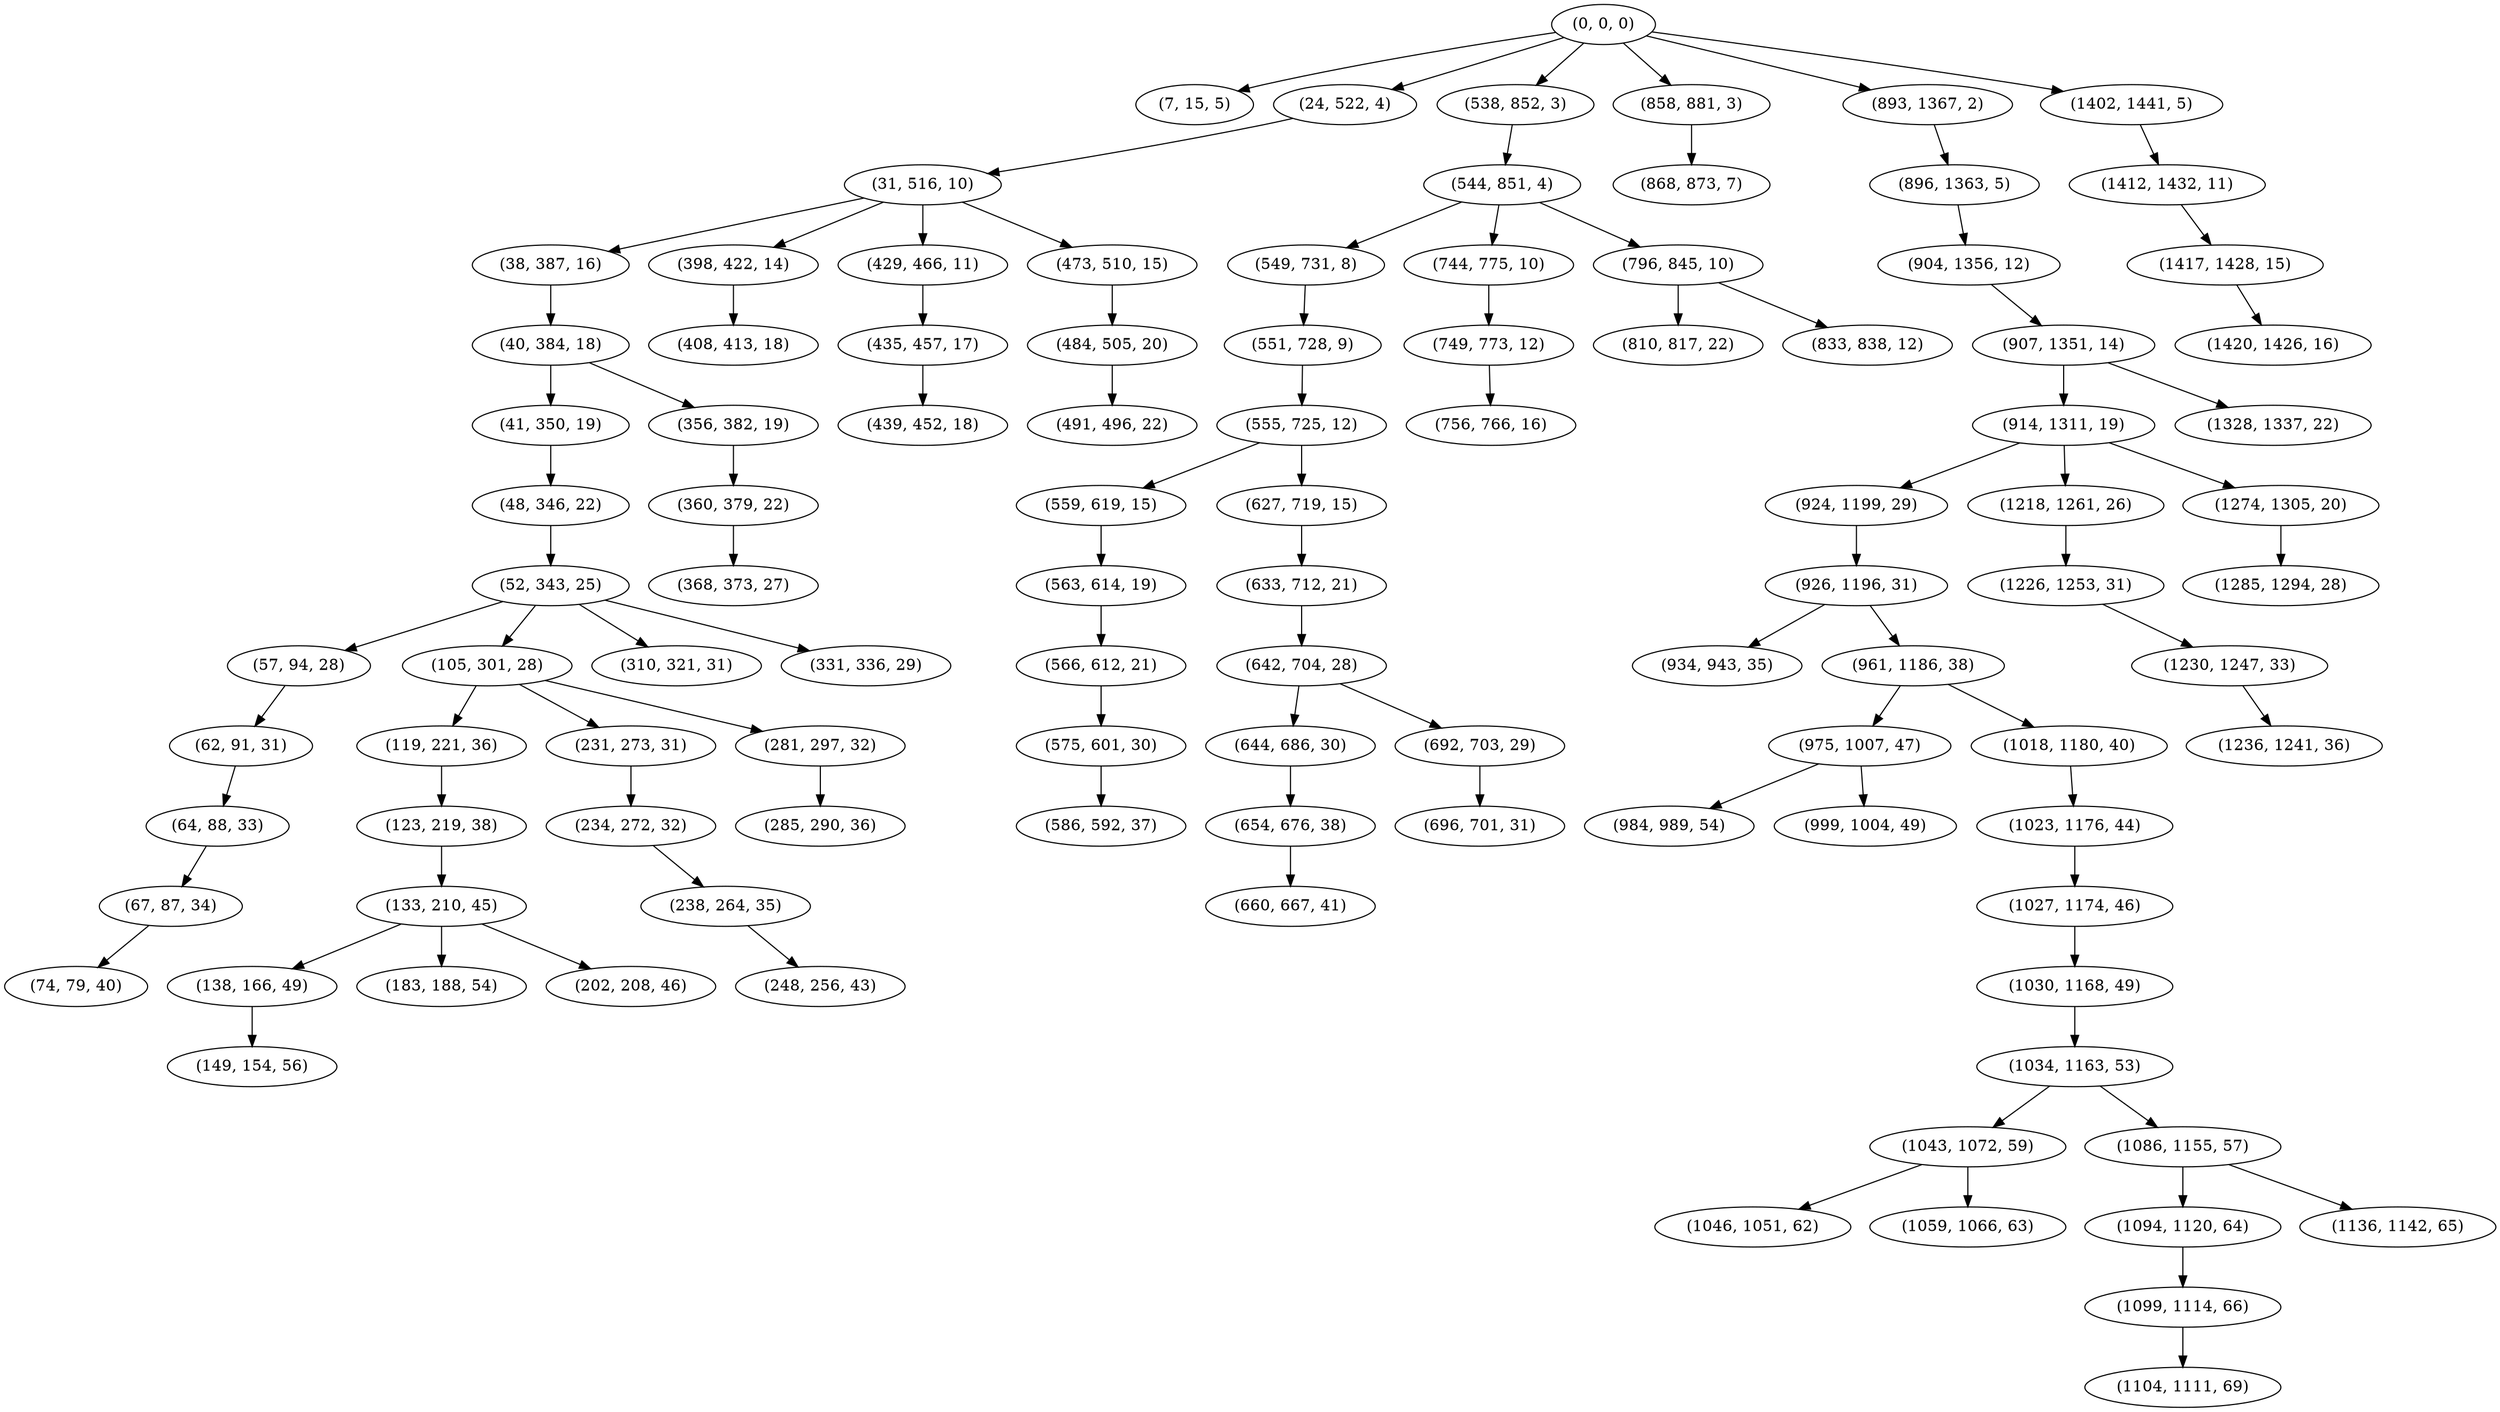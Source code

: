 digraph tree {
    "(0, 0, 0)";
    "(7, 15, 5)";
    "(24, 522, 4)";
    "(31, 516, 10)";
    "(38, 387, 16)";
    "(40, 384, 18)";
    "(41, 350, 19)";
    "(48, 346, 22)";
    "(52, 343, 25)";
    "(57, 94, 28)";
    "(62, 91, 31)";
    "(64, 88, 33)";
    "(67, 87, 34)";
    "(74, 79, 40)";
    "(105, 301, 28)";
    "(119, 221, 36)";
    "(123, 219, 38)";
    "(133, 210, 45)";
    "(138, 166, 49)";
    "(149, 154, 56)";
    "(183, 188, 54)";
    "(202, 208, 46)";
    "(231, 273, 31)";
    "(234, 272, 32)";
    "(238, 264, 35)";
    "(248, 256, 43)";
    "(281, 297, 32)";
    "(285, 290, 36)";
    "(310, 321, 31)";
    "(331, 336, 29)";
    "(356, 382, 19)";
    "(360, 379, 22)";
    "(368, 373, 27)";
    "(398, 422, 14)";
    "(408, 413, 18)";
    "(429, 466, 11)";
    "(435, 457, 17)";
    "(439, 452, 18)";
    "(473, 510, 15)";
    "(484, 505, 20)";
    "(491, 496, 22)";
    "(538, 852, 3)";
    "(544, 851, 4)";
    "(549, 731, 8)";
    "(551, 728, 9)";
    "(555, 725, 12)";
    "(559, 619, 15)";
    "(563, 614, 19)";
    "(566, 612, 21)";
    "(575, 601, 30)";
    "(586, 592, 37)";
    "(627, 719, 15)";
    "(633, 712, 21)";
    "(642, 704, 28)";
    "(644, 686, 30)";
    "(654, 676, 38)";
    "(660, 667, 41)";
    "(692, 703, 29)";
    "(696, 701, 31)";
    "(744, 775, 10)";
    "(749, 773, 12)";
    "(756, 766, 16)";
    "(796, 845, 10)";
    "(810, 817, 22)";
    "(833, 838, 12)";
    "(858, 881, 3)";
    "(868, 873, 7)";
    "(893, 1367, 2)";
    "(896, 1363, 5)";
    "(904, 1356, 12)";
    "(907, 1351, 14)";
    "(914, 1311, 19)";
    "(924, 1199, 29)";
    "(926, 1196, 31)";
    "(934, 943, 35)";
    "(961, 1186, 38)";
    "(975, 1007, 47)";
    "(984, 989, 54)";
    "(999, 1004, 49)";
    "(1018, 1180, 40)";
    "(1023, 1176, 44)";
    "(1027, 1174, 46)";
    "(1030, 1168, 49)";
    "(1034, 1163, 53)";
    "(1043, 1072, 59)";
    "(1046, 1051, 62)";
    "(1059, 1066, 63)";
    "(1086, 1155, 57)";
    "(1094, 1120, 64)";
    "(1099, 1114, 66)";
    "(1104, 1111, 69)";
    "(1136, 1142, 65)";
    "(1218, 1261, 26)";
    "(1226, 1253, 31)";
    "(1230, 1247, 33)";
    "(1236, 1241, 36)";
    "(1274, 1305, 20)";
    "(1285, 1294, 28)";
    "(1328, 1337, 22)";
    "(1402, 1441, 5)";
    "(1412, 1432, 11)";
    "(1417, 1428, 15)";
    "(1420, 1426, 16)";
    "(0, 0, 0)" -> "(7, 15, 5)";
    "(0, 0, 0)" -> "(24, 522, 4)";
    "(0, 0, 0)" -> "(538, 852, 3)";
    "(0, 0, 0)" -> "(858, 881, 3)";
    "(0, 0, 0)" -> "(893, 1367, 2)";
    "(0, 0, 0)" -> "(1402, 1441, 5)";
    "(24, 522, 4)" -> "(31, 516, 10)";
    "(31, 516, 10)" -> "(38, 387, 16)";
    "(31, 516, 10)" -> "(398, 422, 14)";
    "(31, 516, 10)" -> "(429, 466, 11)";
    "(31, 516, 10)" -> "(473, 510, 15)";
    "(38, 387, 16)" -> "(40, 384, 18)";
    "(40, 384, 18)" -> "(41, 350, 19)";
    "(40, 384, 18)" -> "(356, 382, 19)";
    "(41, 350, 19)" -> "(48, 346, 22)";
    "(48, 346, 22)" -> "(52, 343, 25)";
    "(52, 343, 25)" -> "(57, 94, 28)";
    "(52, 343, 25)" -> "(105, 301, 28)";
    "(52, 343, 25)" -> "(310, 321, 31)";
    "(52, 343, 25)" -> "(331, 336, 29)";
    "(57, 94, 28)" -> "(62, 91, 31)";
    "(62, 91, 31)" -> "(64, 88, 33)";
    "(64, 88, 33)" -> "(67, 87, 34)";
    "(67, 87, 34)" -> "(74, 79, 40)";
    "(105, 301, 28)" -> "(119, 221, 36)";
    "(105, 301, 28)" -> "(231, 273, 31)";
    "(105, 301, 28)" -> "(281, 297, 32)";
    "(119, 221, 36)" -> "(123, 219, 38)";
    "(123, 219, 38)" -> "(133, 210, 45)";
    "(133, 210, 45)" -> "(138, 166, 49)";
    "(133, 210, 45)" -> "(183, 188, 54)";
    "(133, 210, 45)" -> "(202, 208, 46)";
    "(138, 166, 49)" -> "(149, 154, 56)";
    "(231, 273, 31)" -> "(234, 272, 32)";
    "(234, 272, 32)" -> "(238, 264, 35)";
    "(238, 264, 35)" -> "(248, 256, 43)";
    "(281, 297, 32)" -> "(285, 290, 36)";
    "(356, 382, 19)" -> "(360, 379, 22)";
    "(360, 379, 22)" -> "(368, 373, 27)";
    "(398, 422, 14)" -> "(408, 413, 18)";
    "(429, 466, 11)" -> "(435, 457, 17)";
    "(435, 457, 17)" -> "(439, 452, 18)";
    "(473, 510, 15)" -> "(484, 505, 20)";
    "(484, 505, 20)" -> "(491, 496, 22)";
    "(538, 852, 3)" -> "(544, 851, 4)";
    "(544, 851, 4)" -> "(549, 731, 8)";
    "(544, 851, 4)" -> "(744, 775, 10)";
    "(544, 851, 4)" -> "(796, 845, 10)";
    "(549, 731, 8)" -> "(551, 728, 9)";
    "(551, 728, 9)" -> "(555, 725, 12)";
    "(555, 725, 12)" -> "(559, 619, 15)";
    "(555, 725, 12)" -> "(627, 719, 15)";
    "(559, 619, 15)" -> "(563, 614, 19)";
    "(563, 614, 19)" -> "(566, 612, 21)";
    "(566, 612, 21)" -> "(575, 601, 30)";
    "(575, 601, 30)" -> "(586, 592, 37)";
    "(627, 719, 15)" -> "(633, 712, 21)";
    "(633, 712, 21)" -> "(642, 704, 28)";
    "(642, 704, 28)" -> "(644, 686, 30)";
    "(642, 704, 28)" -> "(692, 703, 29)";
    "(644, 686, 30)" -> "(654, 676, 38)";
    "(654, 676, 38)" -> "(660, 667, 41)";
    "(692, 703, 29)" -> "(696, 701, 31)";
    "(744, 775, 10)" -> "(749, 773, 12)";
    "(749, 773, 12)" -> "(756, 766, 16)";
    "(796, 845, 10)" -> "(810, 817, 22)";
    "(796, 845, 10)" -> "(833, 838, 12)";
    "(858, 881, 3)" -> "(868, 873, 7)";
    "(893, 1367, 2)" -> "(896, 1363, 5)";
    "(896, 1363, 5)" -> "(904, 1356, 12)";
    "(904, 1356, 12)" -> "(907, 1351, 14)";
    "(907, 1351, 14)" -> "(914, 1311, 19)";
    "(907, 1351, 14)" -> "(1328, 1337, 22)";
    "(914, 1311, 19)" -> "(924, 1199, 29)";
    "(914, 1311, 19)" -> "(1218, 1261, 26)";
    "(914, 1311, 19)" -> "(1274, 1305, 20)";
    "(924, 1199, 29)" -> "(926, 1196, 31)";
    "(926, 1196, 31)" -> "(934, 943, 35)";
    "(926, 1196, 31)" -> "(961, 1186, 38)";
    "(961, 1186, 38)" -> "(975, 1007, 47)";
    "(961, 1186, 38)" -> "(1018, 1180, 40)";
    "(975, 1007, 47)" -> "(984, 989, 54)";
    "(975, 1007, 47)" -> "(999, 1004, 49)";
    "(1018, 1180, 40)" -> "(1023, 1176, 44)";
    "(1023, 1176, 44)" -> "(1027, 1174, 46)";
    "(1027, 1174, 46)" -> "(1030, 1168, 49)";
    "(1030, 1168, 49)" -> "(1034, 1163, 53)";
    "(1034, 1163, 53)" -> "(1043, 1072, 59)";
    "(1034, 1163, 53)" -> "(1086, 1155, 57)";
    "(1043, 1072, 59)" -> "(1046, 1051, 62)";
    "(1043, 1072, 59)" -> "(1059, 1066, 63)";
    "(1086, 1155, 57)" -> "(1094, 1120, 64)";
    "(1086, 1155, 57)" -> "(1136, 1142, 65)";
    "(1094, 1120, 64)" -> "(1099, 1114, 66)";
    "(1099, 1114, 66)" -> "(1104, 1111, 69)";
    "(1218, 1261, 26)" -> "(1226, 1253, 31)";
    "(1226, 1253, 31)" -> "(1230, 1247, 33)";
    "(1230, 1247, 33)" -> "(1236, 1241, 36)";
    "(1274, 1305, 20)" -> "(1285, 1294, 28)";
    "(1402, 1441, 5)" -> "(1412, 1432, 11)";
    "(1412, 1432, 11)" -> "(1417, 1428, 15)";
    "(1417, 1428, 15)" -> "(1420, 1426, 16)";
}
